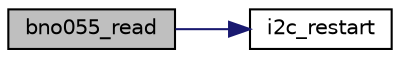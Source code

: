 digraph "bno055_read"
{
  edge [fontname="Helvetica",fontsize="10",labelfontname="Helvetica",labelfontsize="10"];
  node [fontname="Helvetica",fontsize="10",shape=record];
  rankdir="LR";
  Node1 [label="bno055_read",height=0.2,width=0.4,color="black", fillcolor="grey75", style="filled", fontcolor="black"];
  Node1 -> Node2 [color="midnightblue",fontsize="10",style="solid",fontname="Helvetica"];
  Node2 [label="i2c_restart",height=0.2,width=0.4,color="black", fillcolor="white", style="filled",URL="$group___b_n_o055.html#ga2bcb21315e7745d07d64fb64d2c0cfd7"];
}
